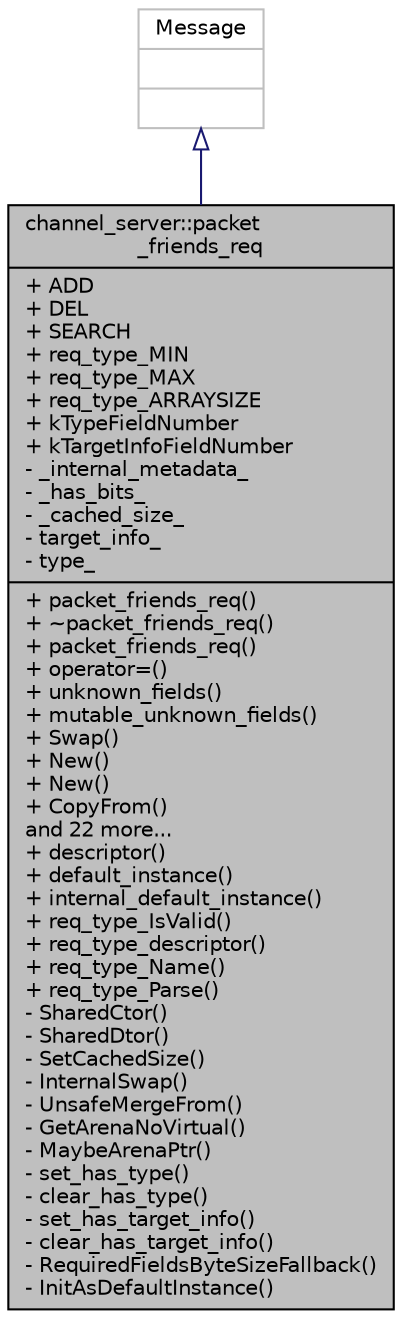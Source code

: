 digraph "channel_server::packet_friends_req"
{
  edge [fontname="Helvetica",fontsize="10",labelfontname="Helvetica",labelfontsize="10"];
  node [fontname="Helvetica",fontsize="10",shape=record];
  Node0 [label="{channel_server::packet\l_friends_req\n|+ ADD\l+ DEL\l+ SEARCH\l+ req_type_MIN\l+ req_type_MAX\l+ req_type_ARRAYSIZE\l+ kTypeFieldNumber\l+ kTargetInfoFieldNumber\l- _internal_metadata_\l- _has_bits_\l- _cached_size_\l- target_info_\l- type_\l|+ packet_friends_req()\l+ ~packet_friends_req()\l+ packet_friends_req()\l+ operator=()\l+ unknown_fields()\l+ mutable_unknown_fields()\l+ Swap()\l+ New()\l+ New()\l+ CopyFrom()\land 22 more...\l+ descriptor()\l+ default_instance()\l+ internal_default_instance()\l+ req_type_IsValid()\l+ req_type_descriptor()\l+ req_type_Name()\l+ req_type_Parse()\l- SharedCtor()\l- SharedDtor()\l- SetCachedSize()\l- InternalSwap()\l- UnsafeMergeFrom()\l- GetArenaNoVirtual()\l- MaybeArenaPtr()\l- set_has_type()\l- clear_has_type()\l- set_has_target_info()\l- clear_has_target_info()\l- RequiredFieldsByteSizeFallback()\l- InitAsDefaultInstance()\l}",height=0.2,width=0.4,color="black", fillcolor="grey75", style="filled", fontcolor="black"];
  Node1 -> Node0 [dir="back",color="midnightblue",fontsize="10",style="solid",arrowtail="onormal",fontname="Helvetica"];
  Node1 [label="{Message\n||}",height=0.2,width=0.4,color="grey75", fillcolor="white", style="filled"];
}
